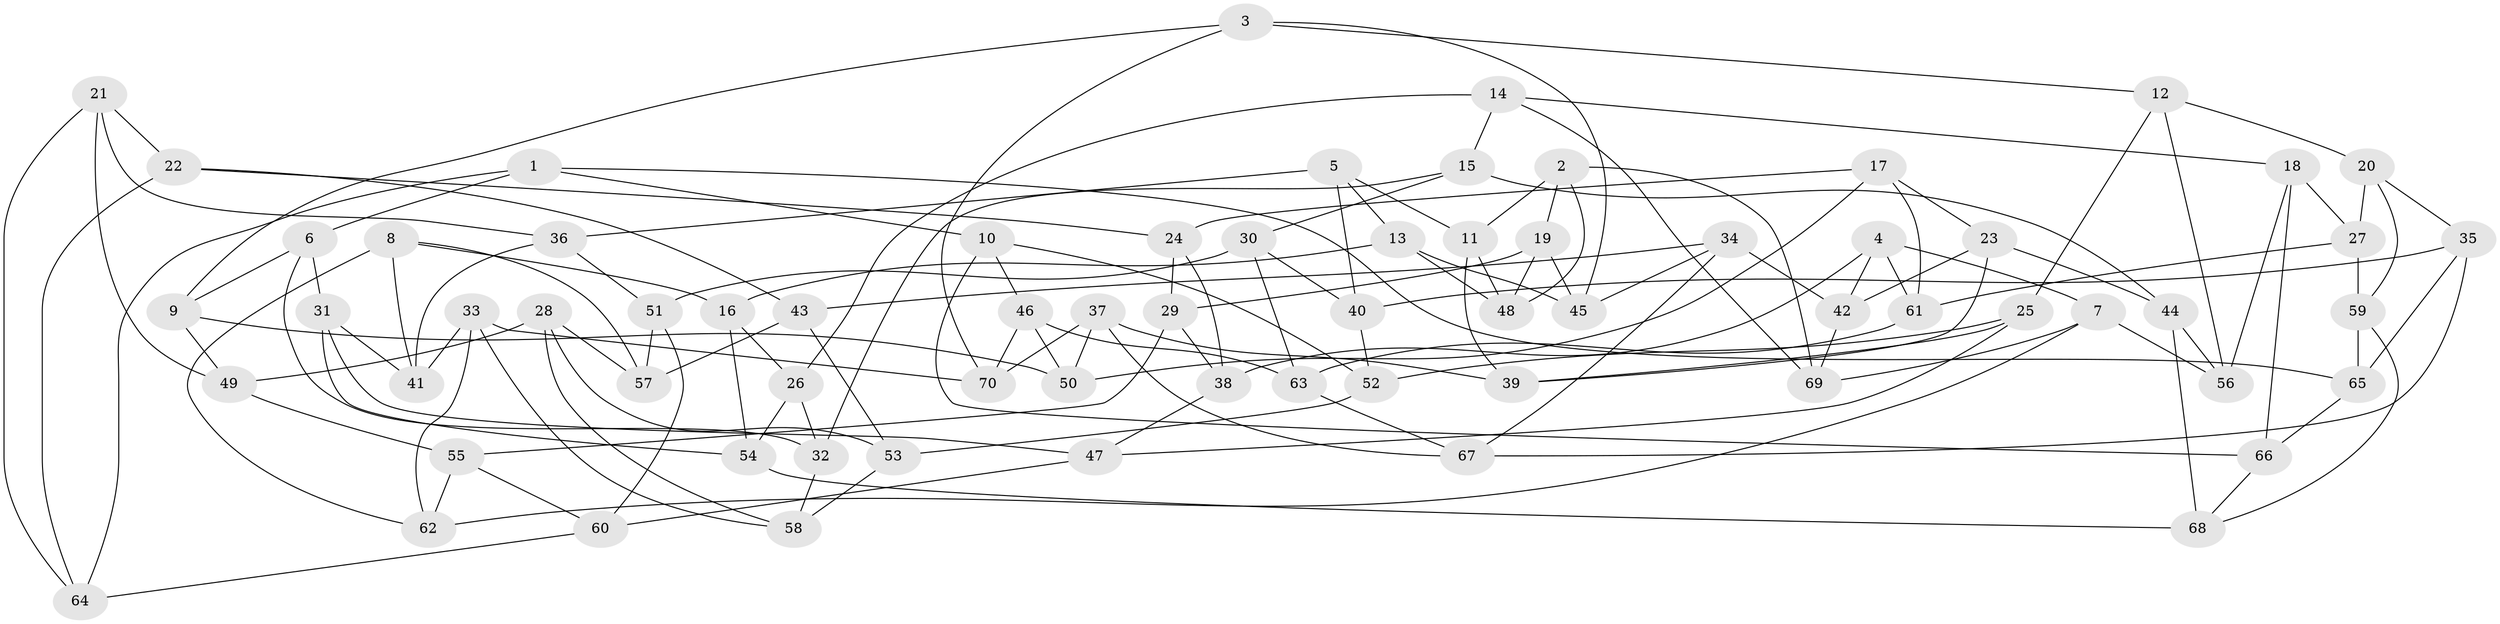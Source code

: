 // coarse degree distribution, {3: 0.2857142857142857, 4: 0.42857142857142855, 5: 0.07142857142857142, 9: 0.07142857142857142, 7: 0.07142857142857142, 6: 0.03571428571428571, 10: 0.03571428571428571}
// Generated by graph-tools (version 1.1) at 2025/01/03/04/25 22:01:30]
// undirected, 70 vertices, 140 edges
graph export_dot {
graph [start="1"]
  node [color=gray90,style=filled];
  1;
  2;
  3;
  4;
  5;
  6;
  7;
  8;
  9;
  10;
  11;
  12;
  13;
  14;
  15;
  16;
  17;
  18;
  19;
  20;
  21;
  22;
  23;
  24;
  25;
  26;
  27;
  28;
  29;
  30;
  31;
  32;
  33;
  34;
  35;
  36;
  37;
  38;
  39;
  40;
  41;
  42;
  43;
  44;
  45;
  46;
  47;
  48;
  49;
  50;
  51;
  52;
  53;
  54;
  55;
  56;
  57;
  58;
  59;
  60;
  61;
  62;
  63;
  64;
  65;
  66;
  67;
  68;
  69;
  70;
  1 -- 64;
  1 -- 65;
  1 -- 10;
  1 -- 6;
  2 -- 11;
  2 -- 48;
  2 -- 69;
  2 -- 19;
  3 -- 12;
  3 -- 9;
  3 -- 45;
  3 -- 70;
  4 -- 42;
  4 -- 38;
  4 -- 7;
  4 -- 61;
  5 -- 36;
  5 -- 40;
  5 -- 11;
  5 -- 13;
  6 -- 31;
  6 -- 9;
  6 -- 32;
  7 -- 62;
  7 -- 69;
  7 -- 56;
  8 -- 57;
  8 -- 16;
  8 -- 41;
  8 -- 62;
  9 -- 49;
  9 -- 50;
  10 -- 46;
  10 -- 66;
  10 -- 52;
  11 -- 48;
  11 -- 39;
  12 -- 56;
  12 -- 25;
  12 -- 20;
  13 -- 45;
  13 -- 16;
  13 -- 48;
  14 -- 15;
  14 -- 26;
  14 -- 18;
  14 -- 69;
  15 -- 30;
  15 -- 32;
  15 -- 44;
  16 -- 54;
  16 -- 26;
  17 -- 61;
  17 -- 50;
  17 -- 23;
  17 -- 24;
  18 -- 56;
  18 -- 27;
  18 -- 66;
  19 -- 29;
  19 -- 45;
  19 -- 48;
  20 -- 35;
  20 -- 27;
  20 -- 59;
  21 -- 49;
  21 -- 22;
  21 -- 64;
  21 -- 36;
  22 -- 64;
  22 -- 24;
  22 -- 43;
  23 -- 44;
  23 -- 42;
  23 -- 39;
  24 -- 38;
  24 -- 29;
  25 -- 39;
  25 -- 47;
  25 -- 52;
  26 -- 54;
  26 -- 32;
  27 -- 59;
  27 -- 61;
  28 -- 49;
  28 -- 53;
  28 -- 58;
  28 -- 57;
  29 -- 55;
  29 -- 38;
  30 -- 63;
  30 -- 40;
  30 -- 51;
  31 -- 47;
  31 -- 41;
  31 -- 54;
  32 -- 58;
  33 -- 58;
  33 -- 62;
  33 -- 41;
  33 -- 70;
  34 -- 43;
  34 -- 67;
  34 -- 42;
  34 -- 45;
  35 -- 40;
  35 -- 67;
  35 -- 65;
  36 -- 41;
  36 -- 51;
  37 -- 67;
  37 -- 50;
  37 -- 70;
  37 -- 39;
  38 -- 47;
  40 -- 52;
  42 -- 69;
  43 -- 53;
  43 -- 57;
  44 -- 68;
  44 -- 56;
  46 -- 63;
  46 -- 50;
  46 -- 70;
  47 -- 60;
  49 -- 55;
  51 -- 57;
  51 -- 60;
  52 -- 53;
  53 -- 58;
  54 -- 68;
  55 -- 62;
  55 -- 60;
  59 -- 68;
  59 -- 65;
  60 -- 64;
  61 -- 63;
  63 -- 67;
  65 -- 66;
  66 -- 68;
}
